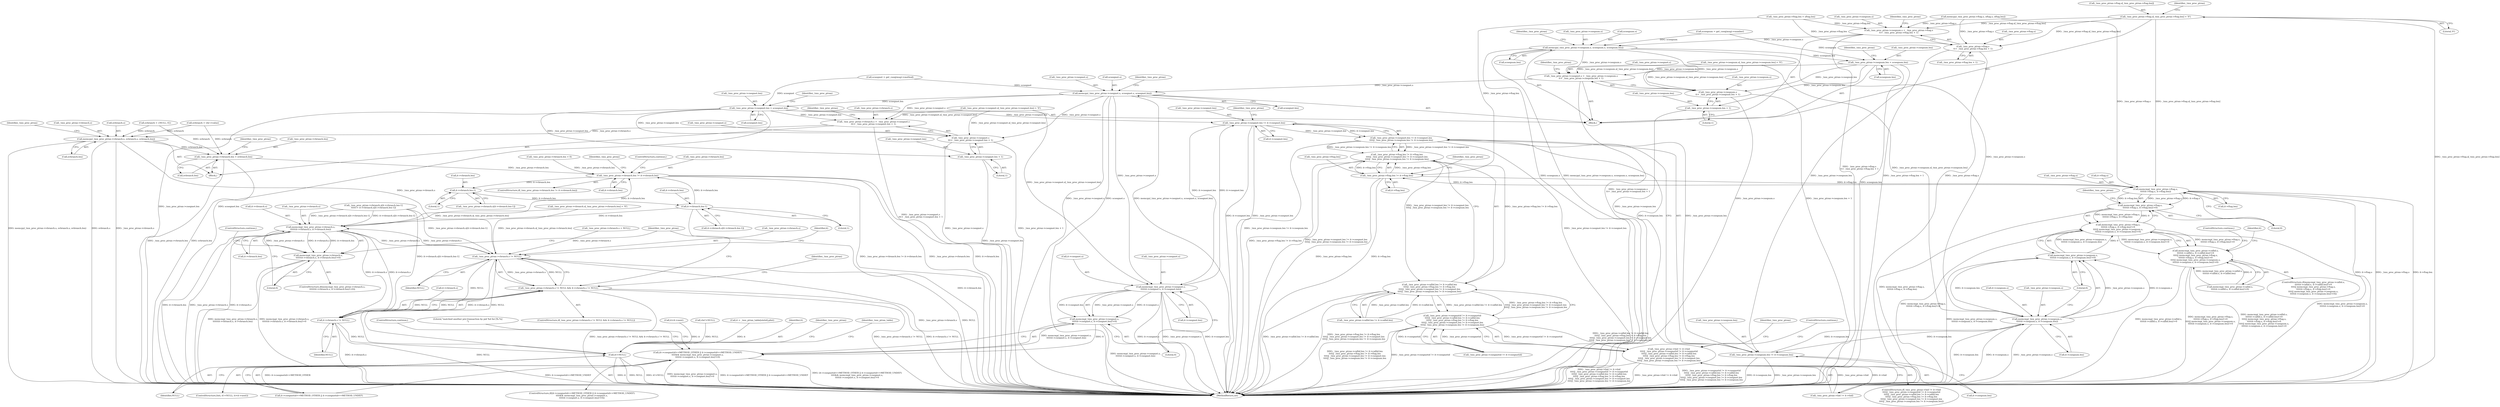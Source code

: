 digraph "0_kamailio_e1d8008a09d9390ebaf698abe8909e10dfec4097@array" {
"1000561" [label="(Call,_tmx_proc_ptran->ftag.s[_tmx_proc_ptran->ftag.len] = '\0')"];
"1000574" [label="(Call,_tmx_proc_ptran->cseqnum.s = _tmx_proc_ptran->ftag.s\n\t\t+ _tmx_proc_ptran->ftag.len + 1)"];
"1000593" [label="(Call,memcpy(_tmx_proc_ptran->cseqnum.s, scseqnum.s, scseqnum.len))"];
"1000605" [label="(Call,_tmx_proc_ptran->cseqnum.len = scseqnum.len)"];
"1000627" [label="(Call,_tmx_proc_ptran->cseqmet.s = _tmx_proc_ptran->cseqnum.s\n\t\t+ _tmx_proc_ptran->cseqnum.len + 1)"];
"1000646" [label="(Call,memcpy(_tmx_proc_ptran->cseqmet.s, scseqmet.s, scseqmet.len))"];
"1000658" [label="(Call,_tmx_proc_ptran->cseqmet.len = scseqmet.len)"];
"1000686" [label="(Call,_tmx_proc_ptran->vbranch.s = _tmx_proc_ptran->cseqmet.s\n\t\t\t+ _tmx_proc_ptran->cseqmet.len + 1)"];
"1000705" [label="(Call,memcpy(_tmx_proc_ptran->vbranch.s, svbranch.s, svbranch.len))"];
"1000717" [label="(Call,_tmx_proc_ptran->vbranch.len = svbranch.len)"];
"1000864" [label="(Call,_tmx_proc_ptran->vbranch.len != it->vbranch.len)"];
"1000884" [label="(Call,it->vbranch.len-1)"];
"1000897" [label="(Call,it->vbranch.len-1)"];
"1000907" [label="(Call,memcmp(_tmx_proc_ptran->vbranch.s,\n\t\t\t\t\t\tit->vbranch.s, it->vbranch.len))"];
"1000848" [label="(Call,_tmx_proc_ptran->vbranch.s != NULL)"];
"1000772" [label="(Call,it!=NULL)"];
"1000847" [label="(Call,_tmx_proc_ptran->vbranch.s != NULL && it->vbranch.s != NULL)"];
"1000855" [label="(Call,it->vbranch.s != NULL)"];
"1000906" [label="(Call,memcmp(_tmx_proc_ptran->vbranch.s,\n\t\t\t\t\t\tit->vbranch.s, it->vbranch.len)!=0)"];
"1000692" [label="(Call,_tmx_proc_ptran->cseqmet.s\n\t\t\t+ _tmx_proc_ptran->cseqmet.len + 1)"];
"1000698" [label="(Call,_tmx_proc_ptran->cseqmet.len + 1)"];
"1000823" [label="(Call,_tmx_proc_ptran->cseqmet.len != it->cseqmet.len)"];
"1000822" [label="(Call,_tmx_proc_ptran->cseqmet.len != it->cseqmet.len\n\t\t\t\t|| _tmx_proc_ptran->cseqnum.len != it->cseqnum.len)"];
"1000810" [label="(Call,_tmx_proc_ptran->ftag.len != it->ftag.len\n\t\t\t\t|| _tmx_proc_ptran->cseqmet.len != it->cseqmet.len\n\t\t\t\t|| _tmx_proc_ptran->cseqnum.len != it->cseqnum.len)"];
"1000798" [label="(Call,_tmx_proc_ptran->callid.len != it->callid.len\n\t\t\t\t|| _tmx_proc_ptran->ftag.len != it->ftag.len\n\t\t\t\t|| _tmx_proc_ptran->cseqmet.len != it->cseqmet.len\n\t\t\t\t|| _tmx_proc_ptran->cseqnum.len != it->cseqnum.len)"];
"1000790" [label="(Call,_tmx_proc_ptran->cseqmetid != it->cseqmetid\n\t\t\t\t|| _tmx_proc_ptran->callid.len != it->callid.len\n\t\t\t\t|| _tmx_proc_ptran->ftag.len != it->ftag.len\n\t\t\t\t|| _tmx_proc_ptran->cseqmet.len != it->cseqmet.len\n\t\t\t\t|| _tmx_proc_ptran->cseqnum.len != it->cseqnum.len)"];
"1000782" [label="(Call,_tmx_proc_ptran->hid != it->hid\n\t\t\t\t|| _tmx_proc_ptran->cseqmetid != it->cseqmetid\n\t\t\t\t|| _tmx_proc_ptran->callid.len != it->callid.len\n\t\t\t\t|| _tmx_proc_ptran->ftag.len != it->ftag.len\n\t\t\t\t|| _tmx_proc_ptran->cseqmet.len != it->cseqmet.len\n\t\t\t\t|| _tmx_proc_ptran->cseqnum.len != it->cseqnum.len)"];
"1000997" [label="(Call,memcmp(_tmx_proc_ptran->cseqmet.s,\n\t\t\t\t\tit->cseqmet.s, it->cseqmet.len))"];
"1000996" [label="(Call,memcmp(_tmx_proc_ptran->cseqmet.s,\n\t\t\t\t\tit->cseqmet.s, it->cseqmet.len)!=0)"];
"1000984" [label="(Call,(it->cseqmetid==METHOD_OTHER || it->cseqmetid==METHOD_UNDEF)\n\t\t\t\t&& memcmp(_tmx_proc_ptran->cseqmet.s,\n\t\t\t\t\tit->cseqmet.s, it->cseqmet.len)!=0)"];
"1000633" [label="(Call,_tmx_proc_ptran->cseqnum.s\n\t\t+ _tmx_proc_ptran->cseqnum.len + 1)"];
"1000639" [label="(Call,_tmx_proc_ptran->cseqnum.len + 1)"];
"1000834" [label="(Call,_tmx_proc_ptran->cseqnum.len != it->cseqnum.len)"];
"1000965" [label="(Call,memcmp(_tmx_proc_ptran->cseqnum.s,\n\t\t\t\t\tit->cseqnum.s, it->cseqnum.len))"];
"1000964" [label="(Call,memcmp(_tmx_proc_ptran->cseqnum.s,\n\t\t\t\t\tit->cseqnum.s, it->cseqnum.len)!=0)"];
"1000945" [label="(Call,memcmp(_tmx_proc_ptran->ftag.s,\n\t\t\t\t\tit->ftag.s, it->ftag.len)!=0\n\t\t\t\t|| memcmp(_tmx_proc_ptran->cseqnum.s,\n\t\t\t\t\tit->cseqnum.s, it->cseqnum.len)!=0)"];
"1000926" [label="(Call,memcmp(_tmx_proc_ptran->callid.s,\n\t\t\t\t\tit->callid.s, it->callid.len)!=0\n\t\t\t\t|| memcmp(_tmx_proc_ptran->ftag.s,\n\t\t\t\t\tit->ftag.s, it->ftag.len)!=0\n\t\t\t\t|| memcmp(_tmx_proc_ptran->cseqnum.s,\n\t\t\t\t\tit->cseqnum.s, it->cseqnum.len)!=0)"];
"1000580" [label="(Call,_tmx_proc_ptran->ftag.s\n\t\t+ _tmx_proc_ptran->ftag.len + 1)"];
"1000947" [label="(Call,memcmp(_tmx_proc_ptran->ftag.s,\n\t\t\t\t\tit->ftag.s, it->ftag.len))"];
"1000811" [label="(Call,_tmx_proc_ptran->ftag.len != it->ftag.len)"];
"1000946" [label="(Call,memcmp(_tmx_proc_ptran->ftag.s,\n\t\t\t\t\tit->ftag.s, it->ftag.len)!=0)"];
"1000984" [label="(Call,(it->cseqmetid==METHOD_OTHER || it->cseqmetid==METHOD_UNDEF)\n\t\t\t\t&& memcmp(_tmx_proc_ptran->cseqmet.s,\n\t\t\t\t\tit->cseqmet.s, it->cseqmet.len)!=0)"];
"1000774" [label="(Identifier,NULL)"];
"1000790" [label="(Call,_tmx_proc_ptran->cseqmetid != it->cseqmetid\n\t\t\t\t|| _tmx_proc_ptran->callid.len != it->callid.len\n\t\t\t\t|| _tmx_proc_ptran->ftag.len != it->ftag.len\n\t\t\t\t|| _tmx_proc_ptran->cseqmet.len != it->cseqmet.len\n\t\t\t\t|| _tmx_proc_ptran->cseqnum.len != it->cseqnum.len)"];
"1000981" [label="(Literal,0)"];
"1000847" [label="(Call,_tmx_proc_ptran->vbranch.s != NULL && it->vbranch.s != NULL)"];
"1000898" [label="(Call,it->vbranch.len)"];
"1000682" [label="(Call,vbr!=NULL)"];
"1000596" [label="(Identifier,_tmx_proc_ptran)"];
"1000848" [label="(Call,_tmx_proc_ptran->vbranch.s != NULL)"];
"1000897" [label="(Call,it->vbranch.len-1)"];
"1000762" [label="(Call,it = _tmx_ptran_table[slotid].plist)"];
"1000659" [label="(Call,_tmx_proc_ptran->cseqmet.len)"];
"1000976" [label="(Call,it->cseqnum.len)"];
"1000552" [label="(Call,_tmx_proc_ptran->ftag.len = sftag.len)"];
"1000931" [label="(Identifier,_tmx_proc_ptran)"];
"1000947" [label="(Call,memcmp(_tmx_proc_ptran->ftag.s,\n\t\t\t\t\tit->ftag.s, it->ftag.len))"];
"1000602" [label="(Call,scseqnum.len)"];
"1000906" [label="(Call,memcmp(_tmx_proc_ptran->vbranch.s,\n\t\t\t\t\t\tit->vbranch.s, it->vbranch.len)!=0)"];
"1000628" [label="(Call,_tmx_proc_ptran->cseqmet.s)"];
"1000926" [label="(Call,memcmp(_tmx_proc_ptran->callid.s,\n\t\t\t\t\tit->callid.s, it->callid.len)!=0\n\t\t\t\t|| memcmp(_tmx_proc_ptran->ftag.s,\n\t\t\t\t\tit->ftag.s, it->ftag.len)!=0\n\t\t\t\t|| memcmp(_tmx_proc_ptran->cseqnum.s,\n\t\t\t\t\tit->cseqnum.s, it->cseqnum.len)!=0)"];
"1000720" [label="(Identifier,_tmx_proc_ptran)"];
"1000971" [label="(Call,it->cseqnum.s)"];
"1000948" [label="(Call,_tmx_proc_ptran->ftag.s)"];
"1000573" [label="(Literal,'\0')"];
"1000714" [label="(Call,svbranch.len)"];
"1000783" [label="(Call,_tmx_proc_ptran->hid != it->hid)"];
"1000706" [label="(Call,_tmx_proc_ptran->vbranch.s)"];
"1000891" [label="(Call,it->vbranch.s[it->vbranch.len-1])"];
"1000614" [label="(Call,_tmx_proc_ptran->cseqnum.s[_tmx_proc_ptran->cseqnum.len] = '\0')"];
"1000918" [label="(Call,it->vbranch.len)"];
"1000562" [label="(Call,_tmx_proc_ptran->ftag.s[_tmx_proc_ptran->ftag.len])"];
"1000718" [label="(Call,_tmx_proc_ptran->vbranch.len)"];
"1000611" [label="(Call,scseqnum.len)"];
"1000699" [label="(Call,_tmx_proc_ptran->cseqmet.len)"];
"1000817" [label="(Call,it->ftag.len)"];
"1000908" [label="(Call,_tmx_proc_ptran->vbranch.s)"];
"1000849" [label="(Call,_tmx_proc_ptran->vbranch.s)"];
"1000575" [label="(Call,_tmx_proc_ptran->cseqnum.s)"];
"1000686" [label="(Call,_tmx_proc_ptran->vbranch.s = _tmx_proc_ptran->cseqmet.s\n\t\t\t+ _tmx_proc_ptran->cseqmet.len + 1)"];
"1000661" [label="(Identifier,_tmx_proc_ptran)"];
"1000390" [label="(Call,svbranch = vbr->value)"];
"1000618" [label="(Identifier,_tmx_proc_ptran)"];
"1000104" [label="(Block,)"];
"1000649" [label="(Identifier,_tmx_proc_ptran)"];
"1000983" [label="(ControlStructure,if((it->cseqmetid==METHOD_OTHER || it->cseqmetid==METHOD_UNDEF)\n\t\t\t\t&& memcmp(_tmx_proc_ptran->cseqmet.s,\n\t\t\t\t\tit->cseqmet.s, it->cseqmet.len)!=0))"];
"1000698" [label="(Call,_tmx_proc_ptran->cseqmet.len + 1)"];
"1000773" [label="(Identifier,it)"];
"1000791" [label="(Call,_tmx_proc_ptran->cseqmetid != it->cseqmetid)"];
"1001014" [label="(ControlStructure,continue;)"];
"1000586" [label="(Call,_tmx_proc_ptran->ftag.len + 1)"];
"1000927" [label="(Call,memcmp(_tmx_proc_ptran->callid.s,\n\t\t\t\t\tit->callid.s, it->callid.len)!=0)"];
"1000810" [label="(Call,_tmx_proc_ptran->ftag.len != it->ftag.len\n\t\t\t\t|| _tmx_proc_ptran->cseqmet.len != it->cseqmet.len\n\t\t\t\t|| _tmx_proc_ptran->cseqnum.len != it->cseqnum.len)"];
"1000704" [label="(Literal,1)"];
"1000884" [label="(Call,it->vbranch.len-1)"];
"1000655" [label="(Call,scseqmet.len)"];
"1000574" [label="(Call,_tmx_proc_ptran->cseqnum.s = _tmx_proc_ptran->ftag.s\n\t\t+ _tmx_proc_ptran->ftag.len + 1)"];
"1000281" [label="(Call,scseqmet = get_cseq(msg)->method)"];
"1000867" [label="(Identifier,_tmx_proc_ptran)"];
"1000687" [label="(Call,_tmx_proc_ptran->vbranch.s)"];
"1000925" [label="(ControlStructure,if(memcmp(_tmx_proc_ptran->callid.s,\n\t\t\t\t\tit->callid.s, it->callid.len)!=0\n\t\t\t\t|| memcmp(_tmx_proc_ptran->ftag.s,\n\t\t\t\t\tit->ftag.s, it->ftag.len)!=0\n\t\t\t\t|| memcmp(_tmx_proc_ptran->cseqnum.s,\n\t\t\t\t\tit->cseqnum.s, it->cseqnum.len)!=0))"];
"1000693" [label="(Call,_tmx_proc_ptran->cseqmet.s)"];
"1000639" [label="(Call,_tmx_proc_ptran->cseqnum.len + 1)"];
"1000878" [label="(Call,_tmx_proc_ptran->vbranch.s[it->vbranch.len-1])"];
"1000577" [label="(Identifier,_tmx_proc_ptran)"];
"1000646" [label="(Call,memcpy(_tmx_proc_ptran->cseqmet.s, scseqmet.s, scseqmet.len))"];
"1000861" [label="(Identifier,NULL)"];
"1000905" [label="(ControlStructure,if(memcmp(_tmx_proc_ptran->vbranch.s,\n\t\t\t\t\t\tit->vbranch.s, it->vbranch.len)!=0))"];
"1000822" [label="(Call,_tmx_proc_ptran->cseqmet.len != it->cseqmet.len\n\t\t\t\t|| _tmx_proc_ptran->cseqnum.len != it->cseqnum.len)"];
"1000998" [label="(Call,_tmx_proc_ptran->cseqmet.s)"];
"1000781" [label="(ControlStructure,if(_tmx_proc_ptran->hid != it->hid\n\t\t\t\t|| _tmx_proc_ptran->cseqmetid != it->cseqmetid\n\t\t\t\t|| _tmx_proc_ptran->callid.len != it->callid.len\n\t\t\t\t|| _tmx_proc_ptran->ftag.len != it->ftag.len\n\t\t\t\t|| _tmx_proc_ptran->cseqmet.len != it->cseqmet.len\n\t\t\t\t|| _tmx_proc_ptran->cseqnum.len != it->cseqnum.len))"];
"1000771" [label="(ControlStructure,for(; it!=NULL; it=it->next))"];
"1000593" [label="(Call,memcpy(_tmx_proc_ptran->cseqnum.s, scseqnum.s, scseqnum.len))"];
"1000608" [label="(Identifier,_tmx_proc_ptran)"];
"1000890" [label="(Literal,1)"];
"1000627" [label="(Call,_tmx_proc_ptran->cseqmet.s = _tmx_proc_ptran->cseqnum.s\n\t\t+ _tmx_proc_ptran->cseqnum.len + 1)"];
"1000605" [label="(Call,_tmx_proc_ptran->cseqnum.len = scseqnum.len)"];
"1000594" [label="(Call,_tmx_proc_ptran->cseqnum.s)"];
"1001016" [label="(Literal,\"matched another pre-transaction by pid %d for [%.*s]\n\")"];
"1000772" [label="(Call,it!=NULL)"];
"1000854" [label="(Identifier,NULL)"];
"1000826" [label="(Identifier,_tmx_proc_ptran)"];
"1000685" [label="(Block,)"];
"1000658" [label="(Call,_tmx_proc_ptran->cseqmet.len = scseqmet.len)"];
"1000946" [label="(Call,memcmp(_tmx_proc_ptran->ftag.s,\n\t\t\t\t\tit->ftag.s, it->ftag.len)!=0)"];
"1000667" [label="(Call,_tmx_proc_ptran->cseqmet.s[_tmx_proc_ptran->cseqmet.len] = '\0')"];
"1000114" [label="(Call,svbranch = {NULL, 0})"];
"1000865" [label="(Call,_tmx_proc_ptran->vbranch.len)"];
"1000634" [label="(Call,_tmx_proc_ptran->cseqnum.s)"];
"1000705" [label="(Call,memcpy(_tmx_proc_ptran->vbranch.s, svbranch.s, svbranch.len))"];
"1000561" [label="(Call,_tmx_proc_ptran->ftag.s[_tmx_proc_ptran->ftag.len] = '\0')"];
"1000671" [label="(Identifier,_tmx_proc_ptran)"];
"1000633" [label="(Call,_tmx_proc_ptran->cseqnum.s\n\t\t+ _tmx_proc_ptran->cseqnum.len + 1)"];
"1000741" [label="(Call,_tmx_proc_ptran->vbranch.s = NULL)"];
"1000723" [label="(Call,svbranch.len)"];
"1000966" [label="(Call,_tmx_proc_ptran->cseqnum.s)"];
"1000290" [label="(Call,scseqnum = get_cseq(msg)->number)"];
"1000730" [label="(Identifier,_tmx_proc_ptran)"];
"1000968" [label="(Identifier,_tmx_proc_ptran)"];
"1000846" [label="(ControlStructure,if(_tmx_proc_ptran->vbranch.s != NULL && it->vbranch.s != NULL))"];
"1000748" [label="(Call,_tmx_proc_ptran->vbranch.len = 0)"];
"1000855" [label="(Call,it->vbranch.s != NULL)"];
"1001048" [label="(MethodReturn,int)"];
"1000823" [label="(Call,_tmx_proc_ptran->cseqmet.len != it->cseqmet.len)"];
"1000885" [label="(Call,it->vbranch.len)"];
"1000851" [label="(Identifier,_tmx_proc_ptran)"];
"1000837" [label="(Identifier,_tmx_proc_ptran)"];
"1000834" [label="(Call,_tmx_proc_ptran->cseqnum.len != it->cseqnum.len)"];
"1000982" [label="(ControlStructure,continue;)"];
"1000799" [label="(Call,_tmx_proc_ptran->callid.len != it->callid.len)"];
"1000863" [label="(ControlStructure,if(_tmx_proc_ptran->vbranch.len != it->vbranch.len))"];
"1000985" [label="(Call,it->cseqmetid==METHOD_OTHER || it->cseqmetid==METHOD_UNDEF)"];
"1000858" [label="(Identifier,it)"];
"1000964" [label="(Call,memcmp(_tmx_proc_ptran->cseqnum.s,\n\t\t\t\t\tit->cseqnum.s, it->cseqnum.len)!=0)"];
"1000606" [label="(Call,_tmx_proc_ptran->cseqnum.len)"];
"1000640" [label="(Call,_tmx_proc_ptran->cseqnum.len)"];
"1000785" [label="(Identifier,_tmx_proc_ptran)"];
"1000717" [label="(Call,_tmx_proc_ptran->vbranch.len = svbranch.len)"];
"1000945" [label="(Call,memcmp(_tmx_proc_ptran->ftag.s,\n\t\t\t\t\tit->ftag.s, it->ftag.len)!=0\n\t\t\t\t|| memcmp(_tmx_proc_ptran->cseqnum.s,\n\t\t\t\t\tit->cseqnum.s, it->cseqnum.len)!=0)"];
"1000711" [label="(Call,svbranch.s)"];
"1000924" [label="(ControlStructure,continue;)"];
"1000708" [label="(Identifier,_tmx_proc_ptran)"];
"1000829" [label="(Call,it->cseqmet.len)"];
"1000881" [label="(Identifier,_tmx_proc_ptran)"];
"1000963" [label="(Literal,0)"];
"1000599" [label="(Call,scseqnum.s)"];
"1000540" [label="(Call,memcpy(_tmx_proc_ptran->ftag.s, sftag.s, sftag.len))"];
"1000965" [label="(Call,memcmp(_tmx_proc_ptran->cseqnum.s,\n\t\t\t\t\tit->cseqnum.s, it->cseqnum.len))"];
"1000845" [label="(ControlStructure,continue;)"];
"1000953" [label="(Call,it->ftag.s)"];
"1000958" [label="(Call,it->ftag.len)"];
"1000692" [label="(Call,_tmx_proc_ptran->cseqmet.s\n\t\t\t+ _tmx_proc_ptran->cseqmet.len + 1)"];
"1000907" [label="(Call,memcmp(_tmx_proc_ptran->vbranch.s,\n\t\t\t\t\t\tit->vbranch.s, it->vbranch.len))"];
"1000840" [label="(Call,it->cseqnum.len)"];
"1000798" [label="(Call,_tmx_proc_ptran->callid.len != it->callid.len\n\t\t\t\t|| _tmx_proc_ptran->ftag.len != it->ftag.len\n\t\t\t\t|| _tmx_proc_ptran->cseqmet.len != it->cseqmet.len\n\t\t\t\t|| _tmx_proc_ptran->cseqnum.len != it->cseqnum.len)"];
"1000875" [label="(ControlStructure,continue;)"];
"1000581" [label="(Call,_tmx_proc_ptran->ftag.s)"];
"1001013" [label="(Literal,0)"];
"1000645" [label="(Literal,1)"];
"1000988" [label="(Identifier,it)"];
"1001043" [label="(Identifier,_tmx_ptran_table)"];
"1000647" [label="(Call,_tmx_proc_ptran->cseqmet.s)"];
"1000923" [label="(Literal,0)"];
"1000652" [label="(Call,scseqmet.s)"];
"1001003" [label="(Call,it->cseqmet.s)"];
"1000580" [label="(Call,_tmx_proc_ptran->ftag.s\n\t\t+ _tmx_proc_ptran->ftag.len + 1)"];
"1000913" [label="(Call,it->vbranch.s)"];
"1000824" [label="(Call,_tmx_proc_ptran->cseqmet.len)"];
"1000903" [label="(Literal,1)"];
"1000856" [label="(Call,it->vbranch.s)"];
"1000812" [label="(Call,_tmx_proc_ptran->ftag.len)"];
"1000726" [label="(Call,_tmx_proc_ptran->vbranch.s[_tmx_proc_ptran->vbranch.len] = '\0')"];
"1000811" [label="(Call,_tmx_proc_ptran->ftag.len != it->ftag.len)"];
"1000782" [label="(Call,_tmx_proc_ptran->hid != it->hid\n\t\t\t\t|| _tmx_proc_ptran->cseqmetid != it->cseqmetid\n\t\t\t\t|| _tmx_proc_ptran->callid.len != it->callid.len\n\t\t\t\t|| _tmx_proc_ptran->ftag.len != it->ftag.len\n\t\t\t\t|| _tmx_proc_ptran->cseqmet.len != it->cseqmet.len\n\t\t\t\t|| _tmx_proc_ptran->cseqnum.len != it->cseqnum.len)"];
"1001008" [label="(Call,it->cseqmet.len)"];
"1000997" [label="(Call,memcmp(_tmx_proc_ptran->cseqmet.s,\n\t\t\t\t\tit->cseqmet.s, it->cseqmet.len))"];
"1000864" [label="(Call,_tmx_proc_ptran->vbranch.len != it->vbranch.len)"];
"1000775" [label="(Call,it=it->next)"];
"1000996" [label="(Call,memcmp(_tmx_proc_ptran->cseqmet.s,\n\t\t\t\t\tit->cseqmet.s, it->cseqmet.len)!=0)"];
"1000835" [label="(Call,_tmx_proc_ptran->cseqnum.len)"];
"1000870" [label="(Call,it->vbranch.len)"];
"1000877" [label="(Call,_tmx_proc_ptran->vbranch.s[it->vbranch.len-1]\n\t\t\t\t\t!= it->vbranch.s[it->vbranch.len-1])"];
"1000664" [label="(Call,scseqmet.len)"];
"1000561" -> "1000104"  [label="AST: "];
"1000561" -> "1000573"  [label="CFG: "];
"1000562" -> "1000561"  [label="AST: "];
"1000573" -> "1000561"  [label="AST: "];
"1000577" -> "1000561"  [label="CFG: "];
"1000561" -> "1001048"  [label="DDG: _tmx_proc_ptran->ftag.s[_tmx_proc_ptran->ftag.len]"];
"1000561" -> "1000574"  [label="DDG: _tmx_proc_ptran->ftag.s[_tmx_proc_ptran->ftag.len]"];
"1000561" -> "1000580"  [label="DDG: _tmx_proc_ptran->ftag.s[_tmx_proc_ptran->ftag.len]"];
"1000561" -> "1000947"  [label="DDG: _tmx_proc_ptran->ftag.s[_tmx_proc_ptran->ftag.len]"];
"1000574" -> "1000104"  [label="AST: "];
"1000574" -> "1000580"  [label="CFG: "];
"1000575" -> "1000574"  [label="AST: "];
"1000580" -> "1000574"  [label="AST: "];
"1000596" -> "1000574"  [label="CFG: "];
"1000574" -> "1001048"  [label="DDG: _tmx_proc_ptran->ftag.s\n\t\t+ _tmx_proc_ptran->ftag.len + 1"];
"1000540" -> "1000574"  [label="DDG: _tmx_proc_ptran->ftag.s"];
"1000552" -> "1000574"  [label="DDG: _tmx_proc_ptran->ftag.len"];
"1000574" -> "1000593"  [label="DDG: _tmx_proc_ptran->cseqnum.s"];
"1000593" -> "1000104"  [label="AST: "];
"1000593" -> "1000602"  [label="CFG: "];
"1000594" -> "1000593"  [label="AST: "];
"1000599" -> "1000593"  [label="AST: "];
"1000602" -> "1000593"  [label="AST: "];
"1000608" -> "1000593"  [label="CFG: "];
"1000593" -> "1001048"  [label="DDG: scseqnum.s"];
"1000593" -> "1001048"  [label="DDG: memcpy(_tmx_proc_ptran->cseqnum.s, scseqnum.s, scseqnum.len)"];
"1000290" -> "1000593"  [label="DDG: scseqnum"];
"1000593" -> "1000605"  [label="DDG: scseqnum.len"];
"1000593" -> "1000627"  [label="DDG: _tmx_proc_ptran->cseqnum.s"];
"1000593" -> "1000633"  [label="DDG: _tmx_proc_ptran->cseqnum.s"];
"1000593" -> "1000965"  [label="DDG: _tmx_proc_ptran->cseqnum.s"];
"1000605" -> "1000104"  [label="AST: "];
"1000605" -> "1000611"  [label="CFG: "];
"1000606" -> "1000605"  [label="AST: "];
"1000611" -> "1000605"  [label="AST: "];
"1000618" -> "1000605"  [label="CFG: "];
"1000605" -> "1001048"  [label="DDG: scseqnum.len"];
"1000290" -> "1000605"  [label="DDG: scseqnum"];
"1000605" -> "1000627"  [label="DDG: _tmx_proc_ptran->cseqnum.len"];
"1000605" -> "1000633"  [label="DDG: _tmx_proc_ptran->cseqnum.len"];
"1000605" -> "1000639"  [label="DDG: _tmx_proc_ptran->cseqnum.len"];
"1000605" -> "1000834"  [label="DDG: _tmx_proc_ptran->cseqnum.len"];
"1000627" -> "1000104"  [label="AST: "];
"1000627" -> "1000633"  [label="CFG: "];
"1000628" -> "1000627"  [label="AST: "];
"1000633" -> "1000627"  [label="AST: "];
"1000649" -> "1000627"  [label="CFG: "];
"1000627" -> "1001048"  [label="DDG: _tmx_proc_ptran->cseqnum.s\n\t\t+ _tmx_proc_ptran->cseqnum.len + 1"];
"1000614" -> "1000627"  [label="DDG: _tmx_proc_ptran->cseqnum.s[_tmx_proc_ptran->cseqnum.len]"];
"1000627" -> "1000646"  [label="DDG: _tmx_proc_ptran->cseqmet.s"];
"1000646" -> "1000104"  [label="AST: "];
"1000646" -> "1000655"  [label="CFG: "];
"1000647" -> "1000646"  [label="AST: "];
"1000652" -> "1000646"  [label="AST: "];
"1000655" -> "1000646"  [label="AST: "];
"1000661" -> "1000646"  [label="CFG: "];
"1000646" -> "1001048"  [label="DDG: memcpy(_tmx_proc_ptran->cseqmet.s, scseqmet.s, scseqmet.len)"];
"1000646" -> "1001048"  [label="DDG: _tmx_proc_ptran->cseqmet.s"];
"1000646" -> "1001048"  [label="DDG: scseqmet.s"];
"1000281" -> "1000646"  [label="DDG: scseqmet"];
"1000646" -> "1000658"  [label="DDG: scseqmet.len"];
"1000646" -> "1000686"  [label="DDG: _tmx_proc_ptran->cseqmet.s"];
"1000646" -> "1000692"  [label="DDG: _tmx_proc_ptran->cseqmet.s"];
"1000646" -> "1000997"  [label="DDG: _tmx_proc_ptran->cseqmet.s"];
"1000658" -> "1000104"  [label="AST: "];
"1000658" -> "1000664"  [label="CFG: "];
"1000659" -> "1000658"  [label="AST: "];
"1000664" -> "1000658"  [label="AST: "];
"1000671" -> "1000658"  [label="CFG: "];
"1000658" -> "1001048"  [label="DDG: scseqmet.len"];
"1000658" -> "1001048"  [label="DDG: _tmx_proc_ptran->cseqmet.len"];
"1000281" -> "1000658"  [label="DDG: scseqmet"];
"1000658" -> "1000686"  [label="DDG: _tmx_proc_ptran->cseqmet.len"];
"1000658" -> "1000692"  [label="DDG: _tmx_proc_ptran->cseqmet.len"];
"1000658" -> "1000698"  [label="DDG: _tmx_proc_ptran->cseqmet.len"];
"1000658" -> "1000823"  [label="DDG: _tmx_proc_ptran->cseqmet.len"];
"1000686" -> "1000685"  [label="AST: "];
"1000686" -> "1000692"  [label="CFG: "];
"1000687" -> "1000686"  [label="AST: "];
"1000692" -> "1000686"  [label="AST: "];
"1000708" -> "1000686"  [label="CFG: "];
"1000686" -> "1001048"  [label="DDG: _tmx_proc_ptran->cseqmet.s\n\t\t\t+ _tmx_proc_ptran->cseqmet.len + 1"];
"1000667" -> "1000686"  [label="DDG: _tmx_proc_ptran->cseqmet.s[_tmx_proc_ptran->cseqmet.len]"];
"1000686" -> "1000705"  [label="DDG: _tmx_proc_ptran->vbranch.s"];
"1000705" -> "1000685"  [label="AST: "];
"1000705" -> "1000714"  [label="CFG: "];
"1000706" -> "1000705"  [label="AST: "];
"1000711" -> "1000705"  [label="AST: "];
"1000714" -> "1000705"  [label="AST: "];
"1000720" -> "1000705"  [label="CFG: "];
"1000705" -> "1001048"  [label="DDG: svbranch.s"];
"1000705" -> "1001048"  [label="DDG: _tmx_proc_ptran->vbranch.s"];
"1000705" -> "1001048"  [label="DDG: memcpy(_tmx_proc_ptran->vbranch.s, svbranch.s, svbranch.len)"];
"1000114" -> "1000705"  [label="DDG: svbranch"];
"1000390" -> "1000705"  [label="DDG: svbranch"];
"1000705" -> "1000717"  [label="DDG: svbranch.len"];
"1000705" -> "1000848"  [label="DDG: _tmx_proc_ptran->vbranch.s"];
"1000717" -> "1000685"  [label="AST: "];
"1000717" -> "1000723"  [label="CFG: "];
"1000718" -> "1000717"  [label="AST: "];
"1000723" -> "1000717"  [label="AST: "];
"1000730" -> "1000717"  [label="CFG: "];
"1000717" -> "1001048"  [label="DDG: _tmx_proc_ptran->vbranch.len"];
"1000717" -> "1001048"  [label="DDG: svbranch.len"];
"1000114" -> "1000717"  [label="DDG: svbranch"];
"1000390" -> "1000717"  [label="DDG: svbranch"];
"1000717" -> "1000864"  [label="DDG: _tmx_proc_ptran->vbranch.len"];
"1000864" -> "1000863"  [label="AST: "];
"1000864" -> "1000870"  [label="CFG: "];
"1000865" -> "1000864"  [label="AST: "];
"1000870" -> "1000864"  [label="AST: "];
"1000875" -> "1000864"  [label="CFG: "];
"1000881" -> "1000864"  [label="CFG: "];
"1000864" -> "1001048"  [label="DDG: _tmx_proc_ptran->vbranch.len"];
"1000864" -> "1001048"  [label="DDG: it->vbranch.len"];
"1000864" -> "1001048"  [label="DDG: _tmx_proc_ptran->vbranch.len != it->vbranch.len"];
"1000748" -> "1000864"  [label="DDG: _tmx_proc_ptran->vbranch.len"];
"1000907" -> "1000864"  [label="DDG: it->vbranch.len"];
"1000897" -> "1000864"  [label="DDG: it->vbranch.len"];
"1000864" -> "1000884"  [label="DDG: it->vbranch.len"];
"1000884" -> "1000878"  [label="AST: "];
"1000884" -> "1000890"  [label="CFG: "];
"1000885" -> "1000884"  [label="AST: "];
"1000890" -> "1000884"  [label="AST: "];
"1000878" -> "1000884"  [label="CFG: "];
"1000884" -> "1000897"  [label="DDG: it->vbranch.len"];
"1000897" -> "1000891"  [label="AST: "];
"1000897" -> "1000903"  [label="CFG: "];
"1000898" -> "1000897"  [label="AST: "];
"1000903" -> "1000897"  [label="AST: "];
"1000891" -> "1000897"  [label="CFG: "];
"1000897" -> "1001048"  [label="DDG: it->vbranch.len"];
"1000897" -> "1000907"  [label="DDG: it->vbranch.len"];
"1000907" -> "1000906"  [label="AST: "];
"1000907" -> "1000918"  [label="CFG: "];
"1000908" -> "1000907"  [label="AST: "];
"1000913" -> "1000907"  [label="AST: "];
"1000918" -> "1000907"  [label="AST: "];
"1000923" -> "1000907"  [label="CFG: "];
"1000907" -> "1001048"  [label="DDG: it->vbranch.len"];
"1000907" -> "1001048"  [label="DDG: _tmx_proc_ptran->vbranch.s"];
"1000907" -> "1001048"  [label="DDG: it->vbranch.s"];
"1000907" -> "1000848"  [label="DDG: _tmx_proc_ptran->vbranch.s"];
"1000907" -> "1000855"  [label="DDG: it->vbranch.s"];
"1000907" -> "1000906"  [label="DDG: _tmx_proc_ptran->vbranch.s"];
"1000907" -> "1000906"  [label="DDG: it->vbranch.s"];
"1000907" -> "1000906"  [label="DDG: it->vbranch.len"];
"1000726" -> "1000907"  [label="DDG: _tmx_proc_ptran->vbranch.s[_tmx_proc_ptran->vbranch.len]"];
"1000877" -> "1000907"  [label="DDG: _tmx_proc_ptran->vbranch.s[it->vbranch.len-1]"];
"1000877" -> "1000907"  [label="DDG: it->vbranch.s[it->vbranch.len-1]"];
"1000848" -> "1000907"  [label="DDG: _tmx_proc_ptran->vbranch.s"];
"1000855" -> "1000907"  [label="DDG: it->vbranch.s"];
"1000848" -> "1000847"  [label="AST: "];
"1000848" -> "1000854"  [label="CFG: "];
"1000849" -> "1000848"  [label="AST: "];
"1000854" -> "1000848"  [label="AST: "];
"1000858" -> "1000848"  [label="CFG: "];
"1000847" -> "1000848"  [label="CFG: "];
"1000848" -> "1001048"  [label="DDG: _tmx_proc_ptran->vbranch.s"];
"1000848" -> "1001048"  [label="DDG: NULL"];
"1000848" -> "1000772"  [label="DDG: NULL"];
"1000848" -> "1000847"  [label="DDG: _tmx_proc_ptran->vbranch.s"];
"1000848" -> "1000847"  [label="DDG: NULL"];
"1000741" -> "1000848"  [label="DDG: _tmx_proc_ptran->vbranch.s"];
"1000726" -> "1000848"  [label="DDG: _tmx_proc_ptran->vbranch.s[_tmx_proc_ptran->vbranch.len]"];
"1000877" -> "1000848"  [label="DDG: _tmx_proc_ptran->vbranch.s[it->vbranch.len-1]"];
"1000772" -> "1000848"  [label="DDG: NULL"];
"1000848" -> "1000855"  [label="DDG: NULL"];
"1000772" -> "1000771"  [label="AST: "];
"1000772" -> "1000774"  [label="CFG: "];
"1000773" -> "1000772"  [label="AST: "];
"1000774" -> "1000772"  [label="AST: "];
"1000785" -> "1000772"  [label="CFG: "];
"1001043" -> "1000772"  [label="CFG: "];
"1000772" -> "1001048"  [label="DDG: it"];
"1000772" -> "1001048"  [label="DDG: NULL"];
"1000772" -> "1001048"  [label="DDG: it!=NULL"];
"1000775" -> "1000772"  [label="DDG: it"];
"1000762" -> "1000772"  [label="DDG: it"];
"1000682" -> "1000772"  [label="DDG: NULL"];
"1000855" -> "1000772"  [label="DDG: NULL"];
"1000847" -> "1000846"  [label="AST: "];
"1000847" -> "1000855"  [label="CFG: "];
"1000855" -> "1000847"  [label="AST: "];
"1000867" -> "1000847"  [label="CFG: "];
"1000931" -> "1000847"  [label="CFG: "];
"1000847" -> "1001048"  [label="DDG: _tmx_proc_ptran->vbranch.s != NULL"];
"1000847" -> "1001048"  [label="DDG: it->vbranch.s != NULL"];
"1000847" -> "1001048"  [label="DDG: _tmx_proc_ptran->vbranch.s != NULL && it->vbranch.s != NULL"];
"1000855" -> "1000847"  [label="DDG: it->vbranch.s"];
"1000855" -> "1000847"  [label="DDG: NULL"];
"1000855" -> "1000861"  [label="CFG: "];
"1000856" -> "1000855"  [label="AST: "];
"1000861" -> "1000855"  [label="AST: "];
"1000855" -> "1001048"  [label="DDG: it->vbranch.s"];
"1000855" -> "1001048"  [label="DDG: NULL"];
"1000877" -> "1000855"  [label="DDG: it->vbranch.s[it->vbranch.len-1]"];
"1000906" -> "1000905"  [label="AST: "];
"1000906" -> "1000923"  [label="CFG: "];
"1000923" -> "1000906"  [label="AST: "];
"1000924" -> "1000906"  [label="CFG: "];
"1000931" -> "1000906"  [label="CFG: "];
"1000906" -> "1001048"  [label="DDG: memcmp(_tmx_proc_ptran->vbranch.s,\n\t\t\t\t\t\tit->vbranch.s, it->vbranch.len)!=0"];
"1000906" -> "1001048"  [label="DDG: memcmp(_tmx_proc_ptran->vbranch.s,\n\t\t\t\t\t\tit->vbranch.s, it->vbranch.len)"];
"1000692" -> "1000698"  [label="CFG: "];
"1000693" -> "1000692"  [label="AST: "];
"1000698" -> "1000692"  [label="AST: "];
"1000692" -> "1001048"  [label="DDG: _tmx_proc_ptran->cseqmet.s"];
"1000692" -> "1001048"  [label="DDG: _tmx_proc_ptran->cseqmet.len + 1"];
"1000667" -> "1000692"  [label="DDG: _tmx_proc_ptran->cseqmet.s[_tmx_proc_ptran->cseqmet.len]"];
"1000698" -> "1000704"  [label="CFG: "];
"1000699" -> "1000698"  [label="AST: "];
"1000704" -> "1000698"  [label="AST: "];
"1000698" -> "1001048"  [label="DDG: _tmx_proc_ptran->cseqmet.len"];
"1000823" -> "1000822"  [label="AST: "];
"1000823" -> "1000829"  [label="CFG: "];
"1000824" -> "1000823"  [label="AST: "];
"1000829" -> "1000823"  [label="AST: "];
"1000837" -> "1000823"  [label="CFG: "];
"1000822" -> "1000823"  [label="CFG: "];
"1000823" -> "1001048"  [label="DDG: it->cseqmet.len"];
"1000823" -> "1001048"  [label="DDG: _tmx_proc_ptran->cseqmet.len"];
"1000823" -> "1000822"  [label="DDG: _tmx_proc_ptran->cseqmet.len"];
"1000823" -> "1000822"  [label="DDG: it->cseqmet.len"];
"1000997" -> "1000823"  [label="DDG: it->cseqmet.len"];
"1000823" -> "1000997"  [label="DDG: it->cseqmet.len"];
"1000822" -> "1000810"  [label="AST: "];
"1000822" -> "1000834"  [label="CFG: "];
"1000834" -> "1000822"  [label="AST: "];
"1000810" -> "1000822"  [label="CFG: "];
"1000822" -> "1001048"  [label="DDG: _tmx_proc_ptran->cseqnum.len != it->cseqnum.len"];
"1000822" -> "1001048"  [label="DDG: _tmx_proc_ptran->cseqmet.len != it->cseqmet.len"];
"1000822" -> "1000810"  [label="DDG: _tmx_proc_ptran->cseqmet.len != it->cseqmet.len"];
"1000822" -> "1000810"  [label="DDG: _tmx_proc_ptran->cseqnum.len != it->cseqnum.len"];
"1000834" -> "1000822"  [label="DDG: _tmx_proc_ptran->cseqnum.len"];
"1000834" -> "1000822"  [label="DDG: it->cseqnum.len"];
"1000810" -> "1000798"  [label="AST: "];
"1000810" -> "1000811"  [label="CFG: "];
"1000811" -> "1000810"  [label="AST: "];
"1000798" -> "1000810"  [label="CFG: "];
"1000810" -> "1001048"  [label="DDG: _tmx_proc_ptran->ftag.len != it->ftag.len"];
"1000810" -> "1001048"  [label="DDG: _tmx_proc_ptran->cseqmet.len != it->cseqmet.len\n\t\t\t\t|| _tmx_proc_ptran->cseqnum.len != it->cseqnum.len"];
"1000810" -> "1000798"  [label="DDG: _tmx_proc_ptran->ftag.len != it->ftag.len"];
"1000810" -> "1000798"  [label="DDG: _tmx_proc_ptran->cseqmet.len != it->cseqmet.len\n\t\t\t\t|| _tmx_proc_ptran->cseqnum.len != it->cseqnum.len"];
"1000811" -> "1000810"  [label="DDG: _tmx_proc_ptran->ftag.len"];
"1000811" -> "1000810"  [label="DDG: it->ftag.len"];
"1000798" -> "1000790"  [label="AST: "];
"1000798" -> "1000799"  [label="CFG: "];
"1000799" -> "1000798"  [label="AST: "];
"1000790" -> "1000798"  [label="CFG: "];
"1000798" -> "1001048"  [label="DDG: _tmx_proc_ptran->ftag.len != it->ftag.len\n\t\t\t\t|| _tmx_proc_ptran->cseqmet.len != it->cseqmet.len\n\t\t\t\t|| _tmx_proc_ptran->cseqnum.len != it->cseqnum.len"];
"1000798" -> "1001048"  [label="DDG: _tmx_proc_ptran->callid.len != it->callid.len"];
"1000798" -> "1000790"  [label="DDG: _tmx_proc_ptran->callid.len != it->callid.len"];
"1000798" -> "1000790"  [label="DDG: _tmx_proc_ptran->ftag.len != it->ftag.len\n\t\t\t\t|| _tmx_proc_ptran->cseqmet.len != it->cseqmet.len\n\t\t\t\t|| _tmx_proc_ptran->cseqnum.len != it->cseqnum.len"];
"1000799" -> "1000798"  [label="DDG: _tmx_proc_ptran->callid.len"];
"1000799" -> "1000798"  [label="DDG: it->callid.len"];
"1000790" -> "1000782"  [label="AST: "];
"1000790" -> "1000791"  [label="CFG: "];
"1000791" -> "1000790"  [label="AST: "];
"1000782" -> "1000790"  [label="CFG: "];
"1000790" -> "1001048"  [label="DDG: _tmx_proc_ptran->cseqmetid != it->cseqmetid"];
"1000790" -> "1001048"  [label="DDG: _tmx_proc_ptran->callid.len != it->callid.len\n\t\t\t\t|| _tmx_proc_ptran->ftag.len != it->ftag.len\n\t\t\t\t|| _tmx_proc_ptran->cseqmet.len != it->cseqmet.len\n\t\t\t\t|| _tmx_proc_ptran->cseqnum.len != it->cseqnum.len"];
"1000790" -> "1000782"  [label="DDG: _tmx_proc_ptran->cseqmetid != it->cseqmetid"];
"1000790" -> "1000782"  [label="DDG: _tmx_proc_ptran->callid.len != it->callid.len\n\t\t\t\t|| _tmx_proc_ptran->ftag.len != it->ftag.len\n\t\t\t\t|| _tmx_proc_ptran->cseqmet.len != it->cseqmet.len\n\t\t\t\t|| _tmx_proc_ptran->cseqnum.len != it->cseqnum.len"];
"1000791" -> "1000790"  [label="DDG: _tmx_proc_ptran->cseqmetid"];
"1000791" -> "1000790"  [label="DDG: it->cseqmetid"];
"1000782" -> "1000781"  [label="AST: "];
"1000782" -> "1000783"  [label="CFG: "];
"1000783" -> "1000782"  [label="AST: "];
"1000845" -> "1000782"  [label="CFG: "];
"1000851" -> "1000782"  [label="CFG: "];
"1000782" -> "1001048"  [label="DDG: _tmx_proc_ptran->hid != it->hid"];
"1000782" -> "1001048"  [label="DDG: _tmx_proc_ptran->cseqmetid != it->cseqmetid\n\t\t\t\t|| _tmx_proc_ptran->callid.len != it->callid.len\n\t\t\t\t|| _tmx_proc_ptran->ftag.len != it->ftag.len\n\t\t\t\t|| _tmx_proc_ptran->cseqmet.len != it->cseqmet.len\n\t\t\t\t|| _tmx_proc_ptran->cseqnum.len != it->cseqnum.len"];
"1000782" -> "1001048"  [label="DDG: _tmx_proc_ptran->hid != it->hid\n\t\t\t\t|| _tmx_proc_ptran->cseqmetid != it->cseqmetid\n\t\t\t\t|| _tmx_proc_ptran->callid.len != it->callid.len\n\t\t\t\t|| _tmx_proc_ptran->ftag.len != it->ftag.len\n\t\t\t\t|| _tmx_proc_ptran->cseqmet.len != it->cseqmet.len\n\t\t\t\t|| _tmx_proc_ptran->cseqnum.len != it->cseqnum.len"];
"1000783" -> "1000782"  [label="DDG: _tmx_proc_ptran->hid"];
"1000783" -> "1000782"  [label="DDG: it->hid"];
"1000997" -> "1000996"  [label="AST: "];
"1000997" -> "1001008"  [label="CFG: "];
"1000998" -> "1000997"  [label="AST: "];
"1001003" -> "1000997"  [label="AST: "];
"1001008" -> "1000997"  [label="AST: "];
"1001013" -> "1000997"  [label="CFG: "];
"1000997" -> "1001048"  [label="DDG: it->cseqmet.s"];
"1000997" -> "1001048"  [label="DDG: _tmx_proc_ptran->cseqmet.s"];
"1000997" -> "1001048"  [label="DDG: it->cseqmet.len"];
"1000997" -> "1000996"  [label="DDG: _tmx_proc_ptran->cseqmet.s"];
"1000997" -> "1000996"  [label="DDG: it->cseqmet.s"];
"1000997" -> "1000996"  [label="DDG: it->cseqmet.len"];
"1000667" -> "1000997"  [label="DDG: _tmx_proc_ptran->cseqmet.s[_tmx_proc_ptran->cseqmet.len]"];
"1000996" -> "1000984"  [label="AST: "];
"1000996" -> "1001013"  [label="CFG: "];
"1001013" -> "1000996"  [label="AST: "];
"1000984" -> "1000996"  [label="CFG: "];
"1000996" -> "1001048"  [label="DDG: memcmp(_tmx_proc_ptran->cseqmet.s,\n\t\t\t\t\tit->cseqmet.s, it->cseqmet.len)"];
"1000996" -> "1000984"  [label="DDG: memcmp(_tmx_proc_ptran->cseqmet.s,\n\t\t\t\t\tit->cseqmet.s, it->cseqmet.len)"];
"1000996" -> "1000984"  [label="DDG: 0"];
"1000984" -> "1000983"  [label="AST: "];
"1000984" -> "1000985"  [label="CFG: "];
"1000985" -> "1000984"  [label="AST: "];
"1001014" -> "1000984"  [label="CFG: "];
"1001016" -> "1000984"  [label="CFG: "];
"1000984" -> "1001048"  [label="DDG: (it->cseqmetid==METHOD_OTHER || it->cseqmetid==METHOD_UNDEF)\n\t\t\t\t&& memcmp(_tmx_proc_ptran->cseqmet.s,\n\t\t\t\t\tit->cseqmet.s, it->cseqmet.len)!=0"];
"1000984" -> "1001048"  [label="DDG: memcmp(_tmx_proc_ptran->cseqmet.s,\n\t\t\t\t\tit->cseqmet.s, it->cseqmet.len)!=0"];
"1000984" -> "1001048"  [label="DDG: it->cseqmetid==METHOD_OTHER || it->cseqmetid==METHOD_UNDEF"];
"1000985" -> "1000984"  [label="DDG: it->cseqmetid==METHOD_OTHER"];
"1000985" -> "1000984"  [label="DDG: it->cseqmetid==METHOD_UNDEF"];
"1000633" -> "1000639"  [label="CFG: "];
"1000634" -> "1000633"  [label="AST: "];
"1000639" -> "1000633"  [label="AST: "];
"1000633" -> "1001048"  [label="DDG: _tmx_proc_ptran->cseqnum.len + 1"];
"1000633" -> "1001048"  [label="DDG: _tmx_proc_ptran->cseqnum.s"];
"1000614" -> "1000633"  [label="DDG: _tmx_proc_ptran->cseqnum.s[_tmx_proc_ptran->cseqnum.len]"];
"1000639" -> "1000645"  [label="CFG: "];
"1000640" -> "1000639"  [label="AST: "];
"1000645" -> "1000639"  [label="AST: "];
"1000639" -> "1001048"  [label="DDG: _tmx_proc_ptran->cseqnum.len"];
"1000834" -> "1000840"  [label="CFG: "];
"1000835" -> "1000834"  [label="AST: "];
"1000840" -> "1000834"  [label="AST: "];
"1000834" -> "1001048"  [label="DDG: _tmx_proc_ptran->cseqnum.len"];
"1000834" -> "1001048"  [label="DDG: it->cseqnum.len"];
"1000965" -> "1000834"  [label="DDG: it->cseqnum.len"];
"1000834" -> "1000965"  [label="DDG: it->cseqnum.len"];
"1000965" -> "1000964"  [label="AST: "];
"1000965" -> "1000976"  [label="CFG: "];
"1000966" -> "1000965"  [label="AST: "];
"1000971" -> "1000965"  [label="AST: "];
"1000976" -> "1000965"  [label="AST: "];
"1000981" -> "1000965"  [label="CFG: "];
"1000965" -> "1001048"  [label="DDG: it->cseqnum.s"];
"1000965" -> "1001048"  [label="DDG: _tmx_proc_ptran->cseqnum.s"];
"1000965" -> "1001048"  [label="DDG: it->cseqnum.len"];
"1000965" -> "1000964"  [label="DDG: _tmx_proc_ptran->cseqnum.s"];
"1000965" -> "1000964"  [label="DDG: it->cseqnum.s"];
"1000965" -> "1000964"  [label="DDG: it->cseqnum.len"];
"1000614" -> "1000965"  [label="DDG: _tmx_proc_ptran->cseqnum.s[_tmx_proc_ptran->cseqnum.len]"];
"1000964" -> "1000945"  [label="AST: "];
"1000964" -> "1000981"  [label="CFG: "];
"1000981" -> "1000964"  [label="AST: "];
"1000945" -> "1000964"  [label="CFG: "];
"1000964" -> "1001048"  [label="DDG: memcmp(_tmx_proc_ptran->cseqnum.s,\n\t\t\t\t\tit->cseqnum.s, it->cseqnum.len)"];
"1000964" -> "1000945"  [label="DDG: memcmp(_tmx_proc_ptran->cseqnum.s,\n\t\t\t\t\tit->cseqnum.s, it->cseqnum.len)"];
"1000964" -> "1000945"  [label="DDG: 0"];
"1000945" -> "1000926"  [label="AST: "];
"1000945" -> "1000946"  [label="CFG: "];
"1000946" -> "1000945"  [label="AST: "];
"1000926" -> "1000945"  [label="CFG: "];
"1000945" -> "1001048"  [label="DDG: memcmp(_tmx_proc_ptran->cseqnum.s,\n\t\t\t\t\tit->cseqnum.s, it->cseqnum.len)!=0"];
"1000945" -> "1001048"  [label="DDG: memcmp(_tmx_proc_ptran->ftag.s,\n\t\t\t\t\tit->ftag.s, it->ftag.len)!=0"];
"1000945" -> "1000926"  [label="DDG: memcmp(_tmx_proc_ptran->ftag.s,\n\t\t\t\t\tit->ftag.s, it->ftag.len)!=0"];
"1000945" -> "1000926"  [label="DDG: memcmp(_tmx_proc_ptran->cseqnum.s,\n\t\t\t\t\tit->cseqnum.s, it->cseqnum.len)!=0"];
"1000946" -> "1000945"  [label="DDG: memcmp(_tmx_proc_ptran->ftag.s,\n\t\t\t\t\tit->ftag.s, it->ftag.len)"];
"1000946" -> "1000945"  [label="DDG: 0"];
"1000926" -> "1000925"  [label="AST: "];
"1000926" -> "1000927"  [label="CFG: "];
"1000927" -> "1000926"  [label="AST: "];
"1000982" -> "1000926"  [label="CFG: "];
"1000988" -> "1000926"  [label="CFG: "];
"1000926" -> "1001048"  [label="DDG: memcmp(_tmx_proc_ptran->callid.s,\n\t\t\t\t\tit->callid.s, it->callid.len)!=0\n\t\t\t\t|| memcmp(_tmx_proc_ptran->ftag.s,\n\t\t\t\t\tit->ftag.s, it->ftag.len)!=0\n\t\t\t\t|| memcmp(_tmx_proc_ptran->cseqnum.s,\n\t\t\t\t\tit->cseqnum.s, it->cseqnum.len)!=0"];
"1000926" -> "1001048"  [label="DDG: memcmp(_tmx_proc_ptran->callid.s,\n\t\t\t\t\tit->callid.s, it->callid.len)!=0"];
"1000926" -> "1001048"  [label="DDG: memcmp(_tmx_proc_ptran->ftag.s,\n\t\t\t\t\tit->ftag.s, it->ftag.len)!=0\n\t\t\t\t|| memcmp(_tmx_proc_ptran->cseqnum.s,\n\t\t\t\t\tit->cseqnum.s, it->cseqnum.len)!=0"];
"1000927" -> "1000926"  [label="DDG: memcmp(_tmx_proc_ptran->callid.s,\n\t\t\t\t\tit->callid.s, it->callid.len)"];
"1000927" -> "1000926"  [label="DDG: 0"];
"1000580" -> "1000586"  [label="CFG: "];
"1000581" -> "1000580"  [label="AST: "];
"1000586" -> "1000580"  [label="AST: "];
"1000580" -> "1001048"  [label="DDG: _tmx_proc_ptran->ftag.len + 1"];
"1000580" -> "1001048"  [label="DDG: _tmx_proc_ptran->ftag.s"];
"1000540" -> "1000580"  [label="DDG: _tmx_proc_ptran->ftag.s"];
"1000552" -> "1000580"  [label="DDG: _tmx_proc_ptran->ftag.len"];
"1000947" -> "1000946"  [label="AST: "];
"1000947" -> "1000958"  [label="CFG: "];
"1000948" -> "1000947"  [label="AST: "];
"1000953" -> "1000947"  [label="AST: "];
"1000958" -> "1000947"  [label="AST: "];
"1000963" -> "1000947"  [label="CFG: "];
"1000947" -> "1001048"  [label="DDG: it->ftag.s"];
"1000947" -> "1001048"  [label="DDG: _tmx_proc_ptran->ftag.s"];
"1000947" -> "1001048"  [label="DDG: it->ftag.len"];
"1000947" -> "1000811"  [label="DDG: it->ftag.len"];
"1000947" -> "1000946"  [label="DDG: _tmx_proc_ptran->ftag.s"];
"1000947" -> "1000946"  [label="DDG: it->ftag.s"];
"1000947" -> "1000946"  [label="DDG: it->ftag.len"];
"1000540" -> "1000947"  [label="DDG: _tmx_proc_ptran->ftag.s"];
"1000811" -> "1000947"  [label="DDG: it->ftag.len"];
"1000811" -> "1000817"  [label="CFG: "];
"1000812" -> "1000811"  [label="AST: "];
"1000817" -> "1000811"  [label="AST: "];
"1000826" -> "1000811"  [label="CFG: "];
"1000811" -> "1001048"  [label="DDG: it->ftag.len"];
"1000811" -> "1001048"  [label="DDG: _tmx_proc_ptran->ftag.len"];
"1000552" -> "1000811"  [label="DDG: _tmx_proc_ptran->ftag.len"];
"1000946" -> "1000963"  [label="CFG: "];
"1000963" -> "1000946"  [label="AST: "];
"1000968" -> "1000946"  [label="CFG: "];
"1000946" -> "1001048"  [label="DDG: memcmp(_tmx_proc_ptran->ftag.s,\n\t\t\t\t\tit->ftag.s, it->ftag.len)"];
}
